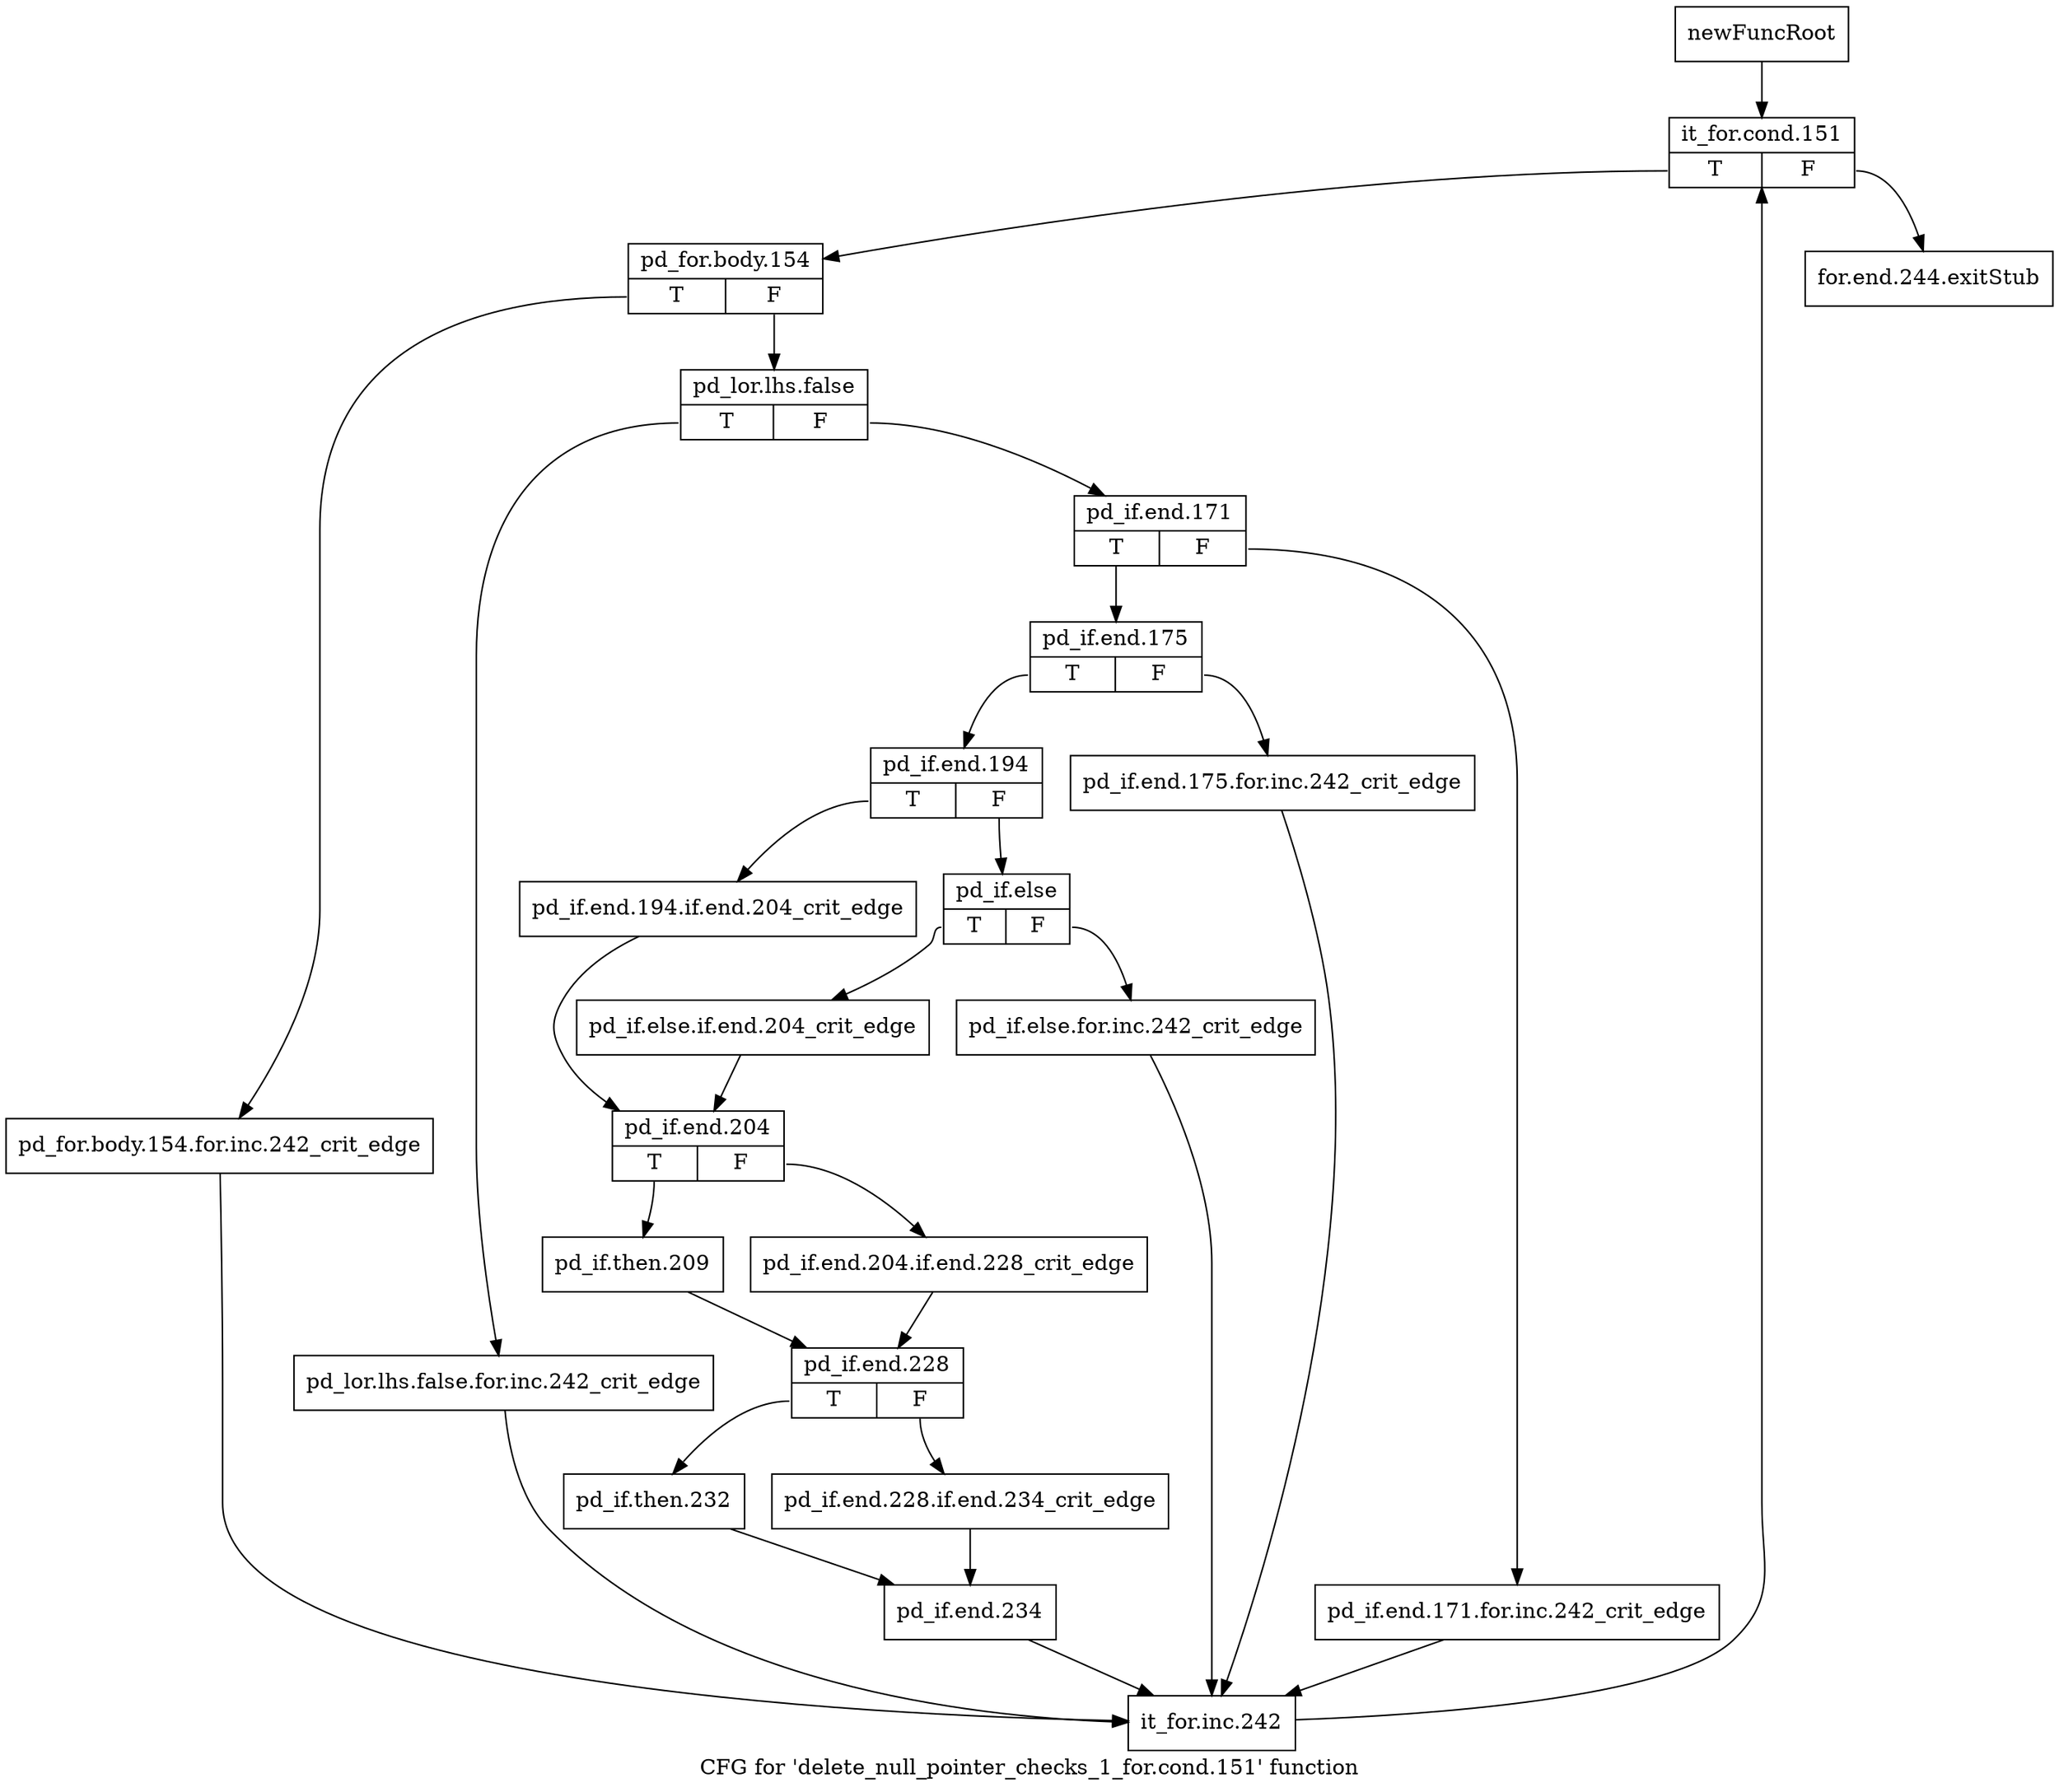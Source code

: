 digraph "CFG for 'delete_null_pointer_checks_1_for.cond.151' function" {
	label="CFG for 'delete_null_pointer_checks_1_for.cond.151' function";

	Node0xb100f70 [shape=record,label="{newFuncRoot}"];
	Node0xb100f70 -> Node0xb101010;
	Node0xb100fc0 [shape=record,label="{for.end.244.exitStub}"];
	Node0xb101010 [shape=record,label="{it_for.cond.151|{<s0>T|<s1>F}}"];
	Node0xb101010:s0 -> Node0xb101060;
	Node0xb101010:s1 -> Node0xb100fc0;
	Node0xb101060 [shape=record,label="{pd_for.body.154|{<s0>T|<s1>F}}"];
	Node0xb101060:s0 -> Node0xb101650;
	Node0xb101060:s1 -> Node0xb1010b0;
	Node0xb1010b0 [shape=record,label="{pd_lor.lhs.false|{<s0>T|<s1>F}}"];
	Node0xb1010b0:s0 -> Node0xb101600;
	Node0xb1010b0:s1 -> Node0xb101100;
	Node0xb101100 [shape=record,label="{pd_if.end.171|{<s0>T|<s1>F}}"];
	Node0xb101100:s0 -> Node0xb1011a0;
	Node0xb101100:s1 -> Node0xb101150;
	Node0xb101150 [shape=record,label="{pd_if.end.171.for.inc.242_crit_edge}"];
	Node0xb101150 -> Node0xb1016a0;
	Node0xb1011a0 [shape=record,label="{pd_if.end.175|{<s0>T|<s1>F}}"];
	Node0xb1011a0:s0 -> Node0xb101240;
	Node0xb1011a0:s1 -> Node0xb1011f0;
	Node0xb1011f0 [shape=record,label="{pd_if.end.175.for.inc.242_crit_edge}"];
	Node0xb1011f0 -> Node0xb1016a0;
	Node0xb101240 [shape=record,label="{pd_if.end.194|{<s0>T|<s1>F}}"];
	Node0xb101240:s0 -> Node0xb101380;
	Node0xb101240:s1 -> Node0xb101290;
	Node0xb101290 [shape=record,label="{pd_if.else|{<s0>T|<s1>F}}"];
	Node0xb101290:s0 -> Node0xb101330;
	Node0xb101290:s1 -> Node0xb1012e0;
	Node0xb1012e0 [shape=record,label="{pd_if.else.for.inc.242_crit_edge}"];
	Node0xb1012e0 -> Node0xb1016a0;
	Node0xb101330 [shape=record,label="{pd_if.else.if.end.204_crit_edge}"];
	Node0xb101330 -> Node0xb1013d0;
	Node0xb101380 [shape=record,label="{pd_if.end.194.if.end.204_crit_edge}"];
	Node0xb101380 -> Node0xb1013d0;
	Node0xb1013d0 [shape=record,label="{pd_if.end.204|{<s0>T|<s1>F}}"];
	Node0xb1013d0:s0 -> Node0xb101470;
	Node0xb1013d0:s1 -> Node0xb101420;
	Node0xb101420 [shape=record,label="{pd_if.end.204.if.end.228_crit_edge}"];
	Node0xb101420 -> Node0xb1014c0;
	Node0xb101470 [shape=record,label="{pd_if.then.209}"];
	Node0xb101470 -> Node0xb1014c0;
	Node0xb1014c0 [shape=record,label="{pd_if.end.228|{<s0>T|<s1>F}}"];
	Node0xb1014c0:s0 -> Node0xb101560;
	Node0xb1014c0:s1 -> Node0xb101510;
	Node0xb101510 [shape=record,label="{pd_if.end.228.if.end.234_crit_edge}"];
	Node0xb101510 -> Node0xb1015b0;
	Node0xb101560 [shape=record,label="{pd_if.then.232}"];
	Node0xb101560 -> Node0xb1015b0;
	Node0xb1015b0 [shape=record,label="{pd_if.end.234}"];
	Node0xb1015b0 -> Node0xb1016a0;
	Node0xb101600 [shape=record,label="{pd_lor.lhs.false.for.inc.242_crit_edge}"];
	Node0xb101600 -> Node0xb1016a0;
	Node0xb101650 [shape=record,label="{pd_for.body.154.for.inc.242_crit_edge}"];
	Node0xb101650 -> Node0xb1016a0;
	Node0xb1016a0 [shape=record,label="{it_for.inc.242}"];
	Node0xb1016a0 -> Node0xb101010;
}
